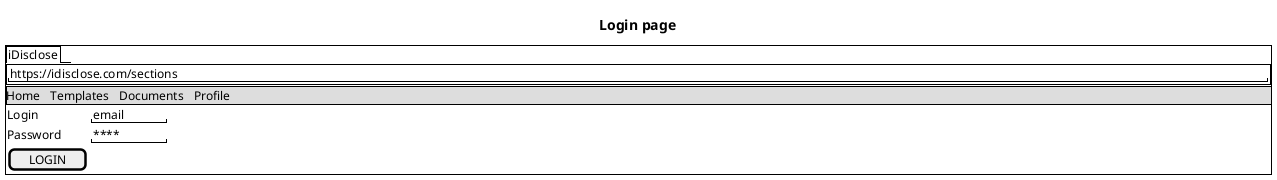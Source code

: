 @startsalt
title Login page
{+
{/ iDisclose }
{+
  "https://idisclose.com/sections                                                                                                                               "
}
{* Home | Templates | Documents | Profile }
{
  Login    | "email    "
  Password | "****     "
  [  LOGIN  ]
}

}
@endsalt

